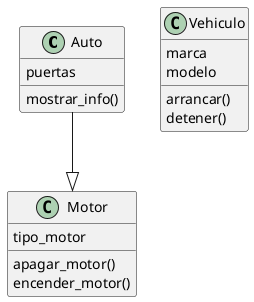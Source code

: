 @startuml classes_UML
set namespaceSeparator none
class "Auto" as auto.Auto {
  puertas
  mostrar_info()
}
class "Motor" as motor.Motor {
  tipo_motor
  apagar_motor()
  encender_motor()
}
class "Vehiculo" as vehiculo.Vehiculo {
  marca
  modelo
  arrancar()
  detener()
}
auto.Auto --|> motor.Motor
@enduml
